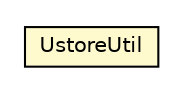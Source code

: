 #!/usr/local/bin/dot
#
# Class diagram 
# Generated by UMLGraph version R5_6-24-gf6e263 (http://www.umlgraph.org/)
#

digraph G {
	edge [fontname="Helvetica",fontsize=10,labelfontname="Helvetica",labelfontsize=10];
	node [fontname="Helvetica",fontsize=10,shape=plaintext];
	nodesep=0.25;
	ranksep=0.5;
	// org.universAAL.tools.ucc.client.util.UstoreUtil
	c8470988 [label=<<table title="org.universAAL.tools.ucc.client.util.UstoreUtil" border="0" cellborder="1" cellspacing="0" cellpadding="2" port="p" bgcolor="lemonChiffon" href="./UstoreUtil.html">
		<tr><td><table border="0" cellspacing="0" cellpadding="1">
<tr><td align="center" balign="center"> UstoreUtil </td></tr>
		</table></td></tr>
		</table>>, URL="./UstoreUtil.html", fontname="Helvetica", fontcolor="black", fontsize=10.0];
}

